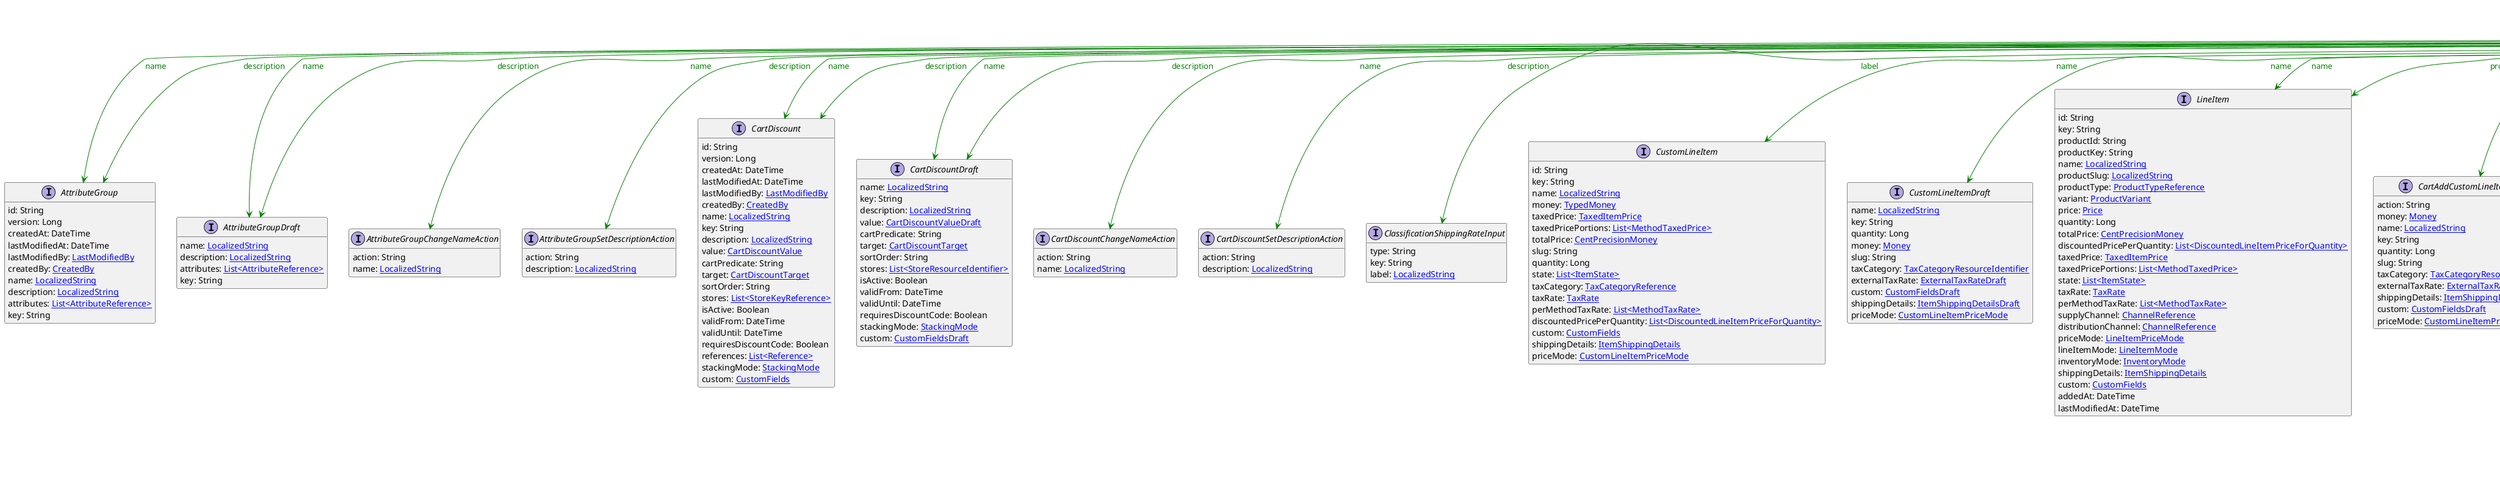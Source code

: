 @startuml

hide empty fields
hide empty methods
legend
|= |= line |
|<back:black>   </back>| inheritance |
|<back:green>   </back>| property reference |
|<back:blue>   </back>| discriminated class |
endlegend
interface LocalizedString [[LocalizedString.svg]]  {
}



interface AttributeGroup [[AttributeGroup.svg]]  {
    id: String
    version: Long
    createdAt: DateTime
    lastModifiedAt: DateTime
    lastModifiedBy: [[LastModifiedBy.svg LastModifiedBy]]
    createdBy: [[CreatedBy.svg CreatedBy]]
    name: [[LocalizedString.svg LocalizedString]]
    description: [[LocalizedString.svg LocalizedString]]
    attributes: [[AttributeReference.svg List<AttributeReference>]]
    key: String
}
interface AttributeGroupDraft [[AttributeGroupDraft.svg]]  {
    name: [[LocalizedString.svg LocalizedString]]
    description: [[LocalizedString.svg LocalizedString]]
    attributes: [[AttributeReference.svg List<AttributeReference>]]
    key: String
}
interface AttributeGroupChangeNameAction [[AttributeGroupChangeNameAction.svg]]  {
    action: String
    name: [[LocalizedString.svg LocalizedString]]
}
interface AttributeGroupSetDescriptionAction [[AttributeGroupSetDescriptionAction.svg]]  {
    action: String
    description: [[LocalizedString.svg LocalizedString]]
}
interface CartDiscount [[CartDiscount.svg]]  {
    id: String
    version: Long
    createdAt: DateTime
    lastModifiedAt: DateTime
    lastModifiedBy: [[LastModifiedBy.svg LastModifiedBy]]
    createdBy: [[CreatedBy.svg CreatedBy]]
    name: [[LocalizedString.svg LocalizedString]]
    key: String
    description: [[LocalizedString.svg LocalizedString]]
    value: [[CartDiscountValue.svg CartDiscountValue]]
    cartPredicate: String
    target: [[CartDiscountTarget.svg CartDiscountTarget]]
    sortOrder: String
    stores: [[StoreKeyReference.svg List<StoreKeyReference>]]
    isActive: Boolean
    validFrom: DateTime
    validUntil: DateTime
    requiresDiscountCode: Boolean
    references: [[Reference.svg List<Reference>]]
    stackingMode: [[StackingMode.svg StackingMode]]
    custom: [[CustomFields.svg CustomFields]]
}
interface CartDiscountDraft [[CartDiscountDraft.svg]]  {
    name: [[LocalizedString.svg LocalizedString]]
    key: String
    description: [[LocalizedString.svg LocalizedString]]
    value: [[CartDiscountValueDraft.svg CartDiscountValueDraft]]
    cartPredicate: String
    target: [[CartDiscountTarget.svg CartDiscountTarget]]
    sortOrder: String
    stores: [[StoreResourceIdentifier.svg List<StoreResourceIdentifier>]]
    isActive: Boolean
    validFrom: DateTime
    validUntil: DateTime
    requiresDiscountCode: Boolean
    stackingMode: [[StackingMode.svg StackingMode]]
    custom: [[CustomFieldsDraft.svg CustomFieldsDraft]]
}
interface CartDiscountChangeNameAction [[CartDiscountChangeNameAction.svg]]  {
    action: String
    name: [[LocalizedString.svg LocalizedString]]
}
interface CartDiscountSetDescriptionAction [[CartDiscountSetDescriptionAction.svg]]  {
    action: String
    description: [[LocalizedString.svg LocalizedString]]
}
interface ClassificationShippingRateInput [[ClassificationShippingRateInput.svg]]  {
    type: String
    key: String
    label: [[LocalizedString.svg LocalizedString]]
}
interface CustomLineItem [[CustomLineItem.svg]]  {
    id: String
    key: String
    name: [[LocalizedString.svg LocalizedString]]
    money: [[TypedMoney.svg TypedMoney]]
    taxedPrice: [[TaxedItemPrice.svg TaxedItemPrice]]
    taxedPricePortions: [[MethodTaxedPrice.svg List<MethodTaxedPrice>]]
    totalPrice: [[CentPrecisionMoney.svg CentPrecisionMoney]]
    slug: String
    quantity: Long
    state: [[ItemState.svg List<ItemState>]]
    taxCategory: [[TaxCategoryReference.svg TaxCategoryReference]]
    taxRate: [[TaxRate.svg TaxRate]]
    perMethodTaxRate: [[MethodTaxRate.svg List<MethodTaxRate>]]
    discountedPricePerQuantity: [[DiscountedLineItemPriceForQuantity.svg List<DiscountedLineItemPriceForQuantity>]]
    custom: [[CustomFields.svg CustomFields]]
    shippingDetails: [[ItemShippingDetails.svg ItemShippingDetails]]
    priceMode: [[CustomLineItemPriceMode.svg CustomLineItemPriceMode]]
}
interface CustomLineItemDraft [[CustomLineItemDraft.svg]]  {
    name: [[LocalizedString.svg LocalizedString]]
    key: String
    quantity: Long
    money: [[Money.svg Money]]
    slug: String
    taxCategory: [[TaxCategoryResourceIdentifier.svg TaxCategoryResourceIdentifier]]
    externalTaxRate: [[ExternalTaxRateDraft.svg ExternalTaxRateDraft]]
    custom: [[CustomFieldsDraft.svg CustomFieldsDraft]]
    shippingDetails: [[ItemShippingDetailsDraft.svg ItemShippingDetailsDraft]]
    priceMode: [[CustomLineItemPriceMode.svg CustomLineItemPriceMode]]
}
interface LineItem [[LineItem.svg]]  {
    id: String
    key: String
    productId: String
    productKey: String
    name: [[LocalizedString.svg LocalizedString]]
    productSlug: [[LocalizedString.svg LocalizedString]]
    productType: [[ProductTypeReference.svg ProductTypeReference]]
    variant: [[ProductVariant.svg ProductVariant]]
    price: [[Price.svg Price]]
    quantity: Long
    totalPrice: [[CentPrecisionMoney.svg CentPrecisionMoney]]
    discountedPricePerQuantity: [[DiscountedLineItemPriceForQuantity.svg List<DiscountedLineItemPriceForQuantity>]]
    taxedPrice: [[TaxedItemPrice.svg TaxedItemPrice]]
    taxedPricePortions: [[MethodTaxedPrice.svg List<MethodTaxedPrice>]]
    state: [[ItemState.svg List<ItemState>]]
    taxRate: [[TaxRate.svg TaxRate]]
    perMethodTaxRate: [[MethodTaxRate.svg List<MethodTaxRate>]]
    supplyChannel: [[ChannelReference.svg ChannelReference]]
    distributionChannel: [[ChannelReference.svg ChannelReference]]
    priceMode: [[LineItemPriceMode.svg LineItemPriceMode]]
    lineItemMode: [[LineItemMode.svg LineItemMode]]
    inventoryMode: [[InventoryMode.svg InventoryMode]]
    shippingDetails: [[ItemShippingDetails.svg ItemShippingDetails]]
    custom: [[CustomFields.svg CustomFields]]
    addedAt: DateTime
    lastModifiedAt: DateTime
}
interface CartAddCustomLineItemAction [[CartAddCustomLineItemAction.svg]]  {
    action: String
    money: [[Money.svg Money]]
    name: [[LocalizedString.svg LocalizedString]]
    key: String
    quantity: Long
    slug: String
    taxCategory: [[TaxCategoryResourceIdentifier.svg TaxCategoryResourceIdentifier]]
    externalTaxRate: [[ExternalTaxRateDraft.svg ExternalTaxRateDraft]]
    shippingDetails: [[ItemShippingDetailsDraft.svg ItemShippingDetailsDraft]]
    custom: [[CustomFieldsDraft.svg CustomFieldsDraft]]
    priceMode: [[CustomLineItemPriceMode.svg CustomLineItemPriceMode]]
}
interface Category [[Category.svg]]  {
    id: String
    version: Long
    createdAt: DateTime
    lastModifiedAt: DateTime
    lastModifiedBy: [[LastModifiedBy.svg LastModifiedBy]]
    createdBy: [[CreatedBy.svg CreatedBy]]
    name: [[LocalizedString.svg LocalizedString]]
    slug: [[LocalizedString.svg LocalizedString]]
    description: [[LocalizedString.svg LocalizedString]]
    ancestors: [[CategoryReference.svg List<CategoryReference>]]
    parent: [[CategoryReference.svg CategoryReference]]
    orderHint: String
    externalId: String
    metaTitle: [[LocalizedString.svg LocalizedString]]
    metaDescription: [[LocalizedString.svg LocalizedString]]
    metaKeywords: [[LocalizedString.svg LocalizedString]]
    custom: [[CustomFields.svg CustomFields]]
    assets: [[Asset.svg List<Asset>]]
    key: String
}
interface CategoryDraft [[CategoryDraft.svg]]  {
    name: [[LocalizedString.svg LocalizedString]]
    slug: [[LocalizedString.svg LocalizedString]]
    description: [[LocalizedString.svg LocalizedString]]
    parent: [[CategoryResourceIdentifier.svg CategoryResourceIdentifier]]
    orderHint: String
    externalId: String
    metaTitle: [[LocalizedString.svg LocalizedString]]
    metaDescription: [[LocalizedString.svg LocalizedString]]
    metaKeywords: [[LocalizedString.svg LocalizedString]]
    custom: [[CustomFieldsDraft.svg CustomFieldsDraft]]
    assets: [[AssetDraft.svg List<AssetDraft>]]
    key: String
}
interface CategoryChangeAssetNameAction [[CategoryChangeAssetNameAction.svg]]  {
    action: String
    assetId: String
    assetKey: String
    name: [[LocalizedString.svg LocalizedString]]
}
interface CategoryChangeNameAction [[CategoryChangeNameAction.svg]]  {
    action: String
    name: [[LocalizedString.svg LocalizedString]]
}
interface CategoryChangeSlugAction [[CategoryChangeSlugAction.svg]]  {
    action: String
    slug: [[LocalizedString.svg LocalizedString]]
}
interface CategorySetAssetDescriptionAction [[CategorySetAssetDescriptionAction.svg]]  {
    action: String
    assetId: String
    assetKey: String
    description: [[LocalizedString.svg LocalizedString]]
}
interface CategorySetDescriptionAction [[CategorySetDescriptionAction.svg]]  {
    action: String
    description: [[LocalizedString.svg LocalizedString]]
}
interface CategorySetMetaDescriptionAction [[CategorySetMetaDescriptionAction.svg]]  {
    action: String
    metaDescription: [[LocalizedString.svg LocalizedString]]
}
interface CategorySetMetaKeywordsAction [[CategorySetMetaKeywordsAction.svg]]  {
    action: String
    metaKeywords: [[LocalizedString.svg LocalizedString]]
}
interface CategorySetMetaTitleAction [[CategorySetMetaTitleAction.svg]]  {
    action: String
    metaTitle: [[LocalizedString.svg LocalizedString]]
}
interface Channel [[Channel.svg]]  {
    id: String
    version: Long
    createdAt: DateTime
    lastModifiedAt: DateTime
    lastModifiedBy: [[LastModifiedBy.svg LastModifiedBy]]
    createdBy: [[CreatedBy.svg CreatedBy]]
    key: String
    roles: [[ChannelRoleEnum.svg List<ChannelRoleEnum>]]
    name: [[LocalizedString.svg LocalizedString]]
    description: [[LocalizedString.svg LocalizedString]]
    address: [[Address.svg Address]]
    reviewRatingStatistics: [[ReviewRatingStatistics.svg ReviewRatingStatistics]]
    custom: [[CustomFields.svg CustomFields]]
    geoLocation: [[GeoJson.svg GeoJson]]
}
interface ChannelDraft [[ChannelDraft.svg]]  {
    key: String
    roles: [[ChannelRoleEnum.svg List<ChannelRoleEnum>]]
    name: [[LocalizedString.svg LocalizedString]]
    description: [[LocalizedString.svg LocalizedString]]
    address: [[BaseAddress.svg BaseAddress]]
    custom: [[CustomFieldsDraft.svg CustomFieldsDraft]]
    geoLocation: [[GeoJson.svg GeoJson]]
}
interface ChannelChangeDescriptionAction [[ChannelChangeDescriptionAction.svg]]  {
    action: String
    description: [[LocalizedString.svg LocalizedString]]
}
interface ChannelChangeNameAction [[ChannelChangeNameAction.svg]]  {
    action: String
    name: [[LocalizedString.svg LocalizedString]]
}
interface Asset [[Asset.svg]]  {
    id: String
    sources: [[AssetSource.svg List<AssetSource>]]
    name: [[LocalizedString.svg LocalizedString]]
    description: [[LocalizedString.svg LocalizedString]]
    tags: [[String.svg List<String>]]
    custom: [[CustomFields.svg CustomFields]]
    key: String
}
interface AssetDraft [[AssetDraft.svg]]  {
    sources: [[AssetSource.svg List<AssetSource>]]
    name: [[LocalizedString.svg LocalizedString]]
    description: [[LocalizedString.svg LocalizedString]]
    tags: [[String.svg List<String>]]
    custom: [[CustomFieldsDraft.svg CustomFieldsDraft]]
    key: String
}
interface DiscountCode [[DiscountCode.svg]]  {
    id: String
    version: Long
    createdAt: DateTime
    lastModifiedAt: DateTime
    key: String
    lastModifiedBy: [[LastModifiedBy.svg LastModifiedBy]]
    createdBy: [[CreatedBy.svg CreatedBy]]
    name: [[LocalizedString.svg LocalizedString]]
    description: [[LocalizedString.svg LocalizedString]]
    code: String
    cartDiscounts: [[CartDiscountReference.svg List<CartDiscountReference>]]
    cartPredicate: String
    isActive: Boolean
    references: [[Reference.svg List<Reference>]]
    maxApplications: Long
    maxApplicationsPerCustomer: Long
    custom: [[CustomFields.svg CustomFields]]
    groups: [[String.svg List<String>]]
    validFrom: DateTime
    validUntil: DateTime
    applicationVersion: Long
}
interface DiscountCodeDraft [[DiscountCodeDraft.svg]]  {
    key: String
    name: [[LocalizedString.svg LocalizedString]]
    description: [[LocalizedString.svg LocalizedString]]
    code: String
    cartDiscounts: [[CartDiscountResourceIdentifier.svg List<CartDiscountResourceIdentifier>]]
    cartPredicate: String
    isActive: Boolean
    maxApplications: Long
    maxApplicationsPerCustomer: Long
    custom: [[CustomFieldsDraft.svg CustomFieldsDraft]]
    groups: [[String.svg List<String>]]
    validFrom: DateTime
    validUntil: DateTime
}
interface DiscountCodeSetDescriptionAction [[DiscountCodeSetDescriptionAction.svg]]  {
    action: String
    description: [[LocalizedString.svg LocalizedString]]
}
interface DiscountCodeSetNameAction [[DiscountCodeSetNameAction.svg]]  {
    action: String
    name: [[LocalizedString.svg LocalizedString]]
}
interface ExtensionBadResponseError [[ExtensionBadResponseError.svg]]  {
    code: String
    message: String
    localizedMessage: [[LocalizedString.svg LocalizedString]]
    extensionExtraInfo: [[Object.svg Object]]
    extensionErrors: [[ExtensionError.svg List<ExtensionError>]]
    extensionBody: String
    extensionStatusCode: Integer
    extensionId: String
    extensionKey: String
}
interface ExtensionUpdateActionsFailedError [[ExtensionUpdateActionsFailedError.svg]]  {
    code: String
    message: String
    localizedMessage: [[LocalizedString.svg LocalizedString]]
    extensionExtraInfo: [[Object.svg Object]]
    extensionErrors: [[ExtensionError.svg List<ExtensionError>]]
}
interface GraphQLExtensionBadResponseError [[GraphQLExtensionBadResponseError.svg]]  {
    code: String
    localizedMessage: [[LocalizedString.svg LocalizedString]]
    extensionExtraInfo: [[Object.svg Object]]
    extensionErrors: [[ExtensionError.svg List<ExtensionError>]]
    extensionBody: String
    extensionStatusCode: Integer
    extensionId: String
    extensionKey: String
}
interface GraphQLExtensionUpdateActionsFailedError [[GraphQLExtensionUpdateActionsFailedError.svg]]  {
    code: String
    localizedMessage: [[LocalizedString.svg LocalizedString]]
    extensionExtraInfo: [[Object.svg Object]]
    extensionErrors: [[ExtensionError.svg List<ExtensionError>]]
}
interface MyShoppingListDraft [[MyShoppingListDraft.svg]]  {
    name: [[LocalizedString.svg LocalizedString]]
    description: [[LocalizedString.svg LocalizedString]]
    lineItems: [[ShoppingListLineItemDraft.svg List<ShoppingListLineItemDraft>]]
    textLineItems: [[TextLineItemDraft.svg List<TextLineItemDraft>]]
    custom: [[CustomFieldsDraft.svg CustomFieldsDraft]]
    deleteDaysAfterLastModification: Long
    store: [[StoreResourceIdentifier.svg StoreResourceIdentifier]]
}
interface MyPaymentSetMethodInfoNameAction [[MyPaymentSetMethodInfoNameAction.svg]]  {
    action: String
    name: [[LocalizedString.svg LocalizedString]]
}
interface MyShoppingListAddTextLineItemAction [[MyShoppingListAddTextLineItemAction.svg]]  {
    action: String
    name: [[LocalizedString.svg LocalizedString]]
    key: String
    description: [[LocalizedString.svg LocalizedString]]
    quantity: Long
    addedAt: DateTime
    custom: [[CustomFieldsDraft.svg CustomFieldsDraft]]
}
interface MyShoppingListChangeNameAction [[MyShoppingListChangeNameAction.svg]]  {
    action: String
    name: [[LocalizedString.svg LocalizedString]]
}
interface MyShoppingListChangeTextLineItemNameAction [[MyShoppingListChangeTextLineItemNameAction.svg]]  {
    action: String
    textLineItemId: String
    textLineItemKey: String
    name: [[LocalizedString.svg LocalizedString]]
}
interface MyShoppingListSetDescriptionAction [[MyShoppingListSetDescriptionAction.svg]]  {
    action: String
    description: [[LocalizedString.svg LocalizedString]]
}
interface MyShoppingListSetTextLineItemDescriptionAction [[MyShoppingListSetTextLineItemDescriptionAction.svg]]  {
    action: String
    textLineItemId: String
    textLineItemKey: String
    description: [[LocalizedString.svg LocalizedString]]
}
interface CategorySlugChangedMessage [[CategorySlugChangedMessage.svg]]  {
    id: String
    version: Long
    createdAt: DateTime
    lastModifiedAt: DateTime
    lastModifiedBy: [[LastModifiedBy.svg LastModifiedBy]]
    createdBy: [[CreatedBy.svg CreatedBy]]
    sequenceNumber: Long
    resource: [[Reference.svg Reference]]
    resourceVersion: Long
    type: String
    resourceUserProvidedIdentifiers: [[UserProvidedIdentifiers.svg UserProvidedIdentifiers]]
    slug: [[LocalizedString.svg LocalizedString]]
    oldSlug: [[LocalizedString.svg LocalizedString]]
}
interface ProductSlugChangedMessage [[ProductSlugChangedMessage.svg]]  {
    id: String
    version: Long
    createdAt: DateTime
    lastModifiedAt: DateTime
    lastModifiedBy: [[LastModifiedBy.svg LastModifiedBy]]
    createdBy: [[CreatedBy.svg CreatedBy]]
    sequenceNumber: Long
    resource: [[Reference.svg Reference]]
    resourceVersion: Long
    type: String
    resourceUserProvidedIdentifiers: [[UserProvidedIdentifiers.svg UserProvidedIdentifiers]]
    slug: [[LocalizedString.svg LocalizedString]]
    oldSlug: [[LocalizedString.svg LocalizedString]]
}
interface ProductTailoringCreatedMessage [[ProductTailoringCreatedMessage.svg]]  {
    id: String
    version: Long
    createdAt: DateTime
    lastModifiedAt: DateTime
    lastModifiedBy: [[LastModifiedBy.svg LastModifiedBy]]
    createdBy: [[CreatedBy.svg CreatedBy]]
    sequenceNumber: Long
    resource: [[Reference.svg Reference]]
    resourceVersion: Long
    type: String
    resourceUserProvidedIdentifiers: [[UserProvidedIdentifiers.svg UserProvidedIdentifiers]]
    key: String
    store: [[StoreKeyReference.svg StoreKeyReference]]
    productKey: String
    product: [[ProductReference.svg ProductReference]]
    description: [[LocalizedString.svg LocalizedString]]
    name: [[LocalizedString.svg LocalizedString]]
    slug: [[LocalizedString.svg LocalizedString]]
    metaTitle: [[LocalizedString.svg LocalizedString]]
    metaDescription: [[LocalizedString.svg LocalizedString]]
    metaKeywords: [[LocalizedString.svg LocalizedString]]
    variants: [[ProductVariantTailoring.svg List<ProductVariantTailoring>]]
    published: Boolean
}
interface ProductTailoringDescriptionSetMessage [[ProductTailoringDescriptionSetMessage.svg]]  {
    id: String
    version: Long
    createdAt: DateTime
    lastModifiedAt: DateTime
    lastModifiedBy: [[LastModifiedBy.svg LastModifiedBy]]
    createdBy: [[CreatedBy.svg CreatedBy]]
    sequenceNumber: Long
    resource: [[Reference.svg Reference]]
    resourceVersion: Long
    type: String
    resourceUserProvidedIdentifiers: [[UserProvidedIdentifiers.svg UserProvidedIdentifiers]]
    store: [[StoreKeyReference.svg StoreKeyReference]]
    productKey: String
    product: [[ProductReference.svg ProductReference]]
    description: [[LocalizedString.svg LocalizedString]]
    oldDescription: [[LocalizedString.svg LocalizedString]]
}
interface ProductTailoringNameSetMessage [[ProductTailoringNameSetMessage.svg]]  {
    id: String
    version: Long
    createdAt: DateTime
    lastModifiedAt: DateTime
    lastModifiedBy: [[LastModifiedBy.svg LastModifiedBy]]
    createdBy: [[CreatedBy.svg CreatedBy]]
    sequenceNumber: Long
    resource: [[Reference.svg Reference]]
    resourceVersion: Long
    type: String
    resourceUserProvidedIdentifiers: [[UserProvidedIdentifiers.svg UserProvidedIdentifiers]]
    store: [[StoreKeyReference.svg StoreKeyReference]]
    productKey: String
    product: [[ProductReference.svg ProductReference]]
    name: [[LocalizedString.svg LocalizedString]]
    oldName: [[LocalizedString.svg LocalizedString]]
}
interface ProductTailoringSlugSetMessage [[ProductTailoringSlugSetMessage.svg]]  {
    id: String
    version: Long
    createdAt: DateTime
    lastModifiedAt: DateTime
    lastModifiedBy: [[LastModifiedBy.svg LastModifiedBy]]
    createdBy: [[CreatedBy.svg CreatedBy]]
    sequenceNumber: Long
    resource: [[Reference.svg Reference]]
    resourceVersion: Long
    type: String
    resourceUserProvidedIdentifiers: [[UserProvidedIdentifiers.svg UserProvidedIdentifiers]]
    store: [[StoreKeyReference.svg StoreKeyReference]]
    productKey: String
    product: [[ProductReference.svg ProductReference]]
    slug: [[LocalizedString.svg LocalizedString]]
    oldSlug: [[LocalizedString.svg LocalizedString]]
}
interface StoreCreatedMessage [[StoreCreatedMessage.svg]]  {
    id: String
    version: Long
    createdAt: DateTime
    lastModifiedAt: DateTime
    lastModifiedBy: [[LastModifiedBy.svg LastModifiedBy]]
    createdBy: [[CreatedBy.svg CreatedBy]]
    sequenceNumber: Long
    resource: [[Reference.svg Reference]]
    resourceVersion: Long
    type: String
    resourceUserProvidedIdentifiers: [[UserProvidedIdentifiers.svg UserProvidedIdentifiers]]
    name: [[LocalizedString.svg LocalizedString]]
    languages: [[String.svg List<String>]]
    countries: [[StoreCountry.svg List<StoreCountry>]]
    distributionChannels: [[ChannelReference.svg List<ChannelReference>]]
    supplyChannels: [[ChannelReference.svg List<ChannelReference>]]
    productSelections: [[ProductSelectionSetting.svg List<ProductSelectionSetting>]]
    custom: [[CustomFields.svg CustomFields]]
}
interface StoreNameSetMessage [[StoreNameSetMessage.svg]]  {
    id: String
    version: Long
    createdAt: DateTime
    lastModifiedAt: DateTime
    lastModifiedBy: [[LastModifiedBy.svg LastModifiedBy]]
    createdBy: [[CreatedBy.svg CreatedBy]]
    sequenceNumber: Long
    resource: [[Reference.svg Reference]]
    resourceVersion: Long
    type: String
    resourceUserProvidedIdentifiers: [[UserProvidedIdentifiers.svg UserProvidedIdentifiers]]
    name: [[LocalizedString.svg LocalizedString]]
    nameAllLocales: [[LocalizedString.svg List<LocalizedString>]]
}
interface UserProvidedIdentifiers [[UserProvidedIdentifiers.svg]]  {
    key: String
    externalId: String
    orderNumber: String
    customerNumber: String
    sku: String
    slug: [[LocalizedString.svg LocalizedString]]
    containerAndKey: [[ContainerAndKey.svg ContainerAndKey]]
}
interface CategorySlugChangedMessagePayload [[CategorySlugChangedMessagePayload.svg]]  {
    type: String
    slug: [[LocalizedString.svg LocalizedString]]
    oldSlug: [[LocalizedString.svg LocalizedString]]
}
interface ProductSlugChangedMessagePayload [[ProductSlugChangedMessagePayload.svg]]  {
    type: String
    slug: [[LocalizedString.svg LocalizedString]]
    oldSlug: [[LocalizedString.svg LocalizedString]]
}
interface ProductTailoringCreatedMessagePayload [[ProductTailoringCreatedMessagePayload.svg]]  {
    type: String
    key: String
    store: [[StoreKeyReference.svg StoreKeyReference]]
    productKey: String
    product: [[ProductReference.svg ProductReference]]
    description: [[LocalizedString.svg LocalizedString]]
    name: [[LocalizedString.svg LocalizedString]]
    slug: [[LocalizedString.svg LocalizedString]]
    metaTitle: [[LocalizedString.svg LocalizedString]]
    metaDescription: [[LocalizedString.svg LocalizedString]]
    metaKeywords: [[LocalizedString.svg LocalizedString]]
    variants: [[ProductVariantTailoring.svg List<ProductVariantTailoring>]]
    published: Boolean
}
interface ProductTailoringDescriptionSetMessagePayload [[ProductTailoringDescriptionSetMessagePayload.svg]]  {
    type: String
    store: [[StoreKeyReference.svg StoreKeyReference]]
    productKey: String
    product: [[ProductReference.svg ProductReference]]
    description: [[LocalizedString.svg LocalizedString]]
    oldDescription: [[LocalizedString.svg LocalizedString]]
}
interface ProductTailoringNameSetMessagePayload [[ProductTailoringNameSetMessagePayload.svg]]  {
    type: String
    store: [[StoreKeyReference.svg StoreKeyReference]]
    productKey: String
    product: [[ProductReference.svg ProductReference]]
    name: [[LocalizedString.svg LocalizedString]]
    oldName: [[LocalizedString.svg LocalizedString]]
}
interface ProductTailoringSlugSetMessagePayload [[ProductTailoringSlugSetMessagePayload.svg]]  {
    type: String
    store: [[StoreKeyReference.svg StoreKeyReference]]
    productKey: String
    product: [[ProductReference.svg ProductReference]]
    slug: [[LocalizedString.svg LocalizedString]]
    oldSlug: [[LocalizedString.svg LocalizedString]]
}
interface StoreCreatedMessagePayload [[StoreCreatedMessagePayload.svg]]  {
    type: String
    name: [[LocalizedString.svg LocalizedString]]
    languages: [[String.svg List<String>]]
    countries: [[StoreCountry.svg List<StoreCountry>]]
    distributionChannels: [[ChannelReference.svg List<ChannelReference>]]
    supplyChannels: [[ChannelReference.svg List<ChannelReference>]]
    productSelections: [[ProductSelectionSetting.svg List<ProductSelectionSetting>]]
    custom: [[CustomFields.svg CustomFields]]
}
interface StoreNameSetMessagePayload [[StoreNameSetMessagePayload.svg]]  {
    type: String
    name: [[LocalizedString.svg LocalizedString]]
    nameAllLocales: [[LocalizedString.svg List<LocalizedString>]]
}
interface StagedOrderAddCustomLineItemAction [[StagedOrderAddCustomLineItemAction.svg]]  {
    action: String
    money: [[Money.svg Money]]
    name: [[LocalizedString.svg LocalizedString]]
    key: String
    quantity: Long
    slug: String
    taxCategory: [[TaxCategoryResourceIdentifier.svg TaxCategoryResourceIdentifier]]
    externalTaxRate: [[ExternalTaxRateDraft.svg ExternalTaxRateDraft]]
    shippingDetails: [[ItemShippingDetailsDraft.svg ItemShippingDetailsDraft]]
    priceMode: [[CustomLineItemPriceMode.svg CustomLineItemPriceMode]]
    custom: [[CustomFieldsDraft.svg CustomFieldsDraft]]
}
interface CustomLineItemImportDraft [[CustomLineItemImportDraft.svg]]  {
    name: [[LocalizedString.svg LocalizedString]]
    key: String
    slug: String
    quantity: Long
    money: [[Money.svg Money]]
    taxRate: [[TaxRate.svg TaxRate]]
    taxCategory: [[TaxCategoryResourceIdentifier.svg TaxCategoryResourceIdentifier]]
    priceMode: [[CustomLineItemPriceMode.svg CustomLineItemPriceMode]]
    shippingDetails: [[ItemShippingDetailsDraft.svg ItemShippingDetailsDraft]]
    state: [[ItemState.svg List<ItemState>]]
    custom: [[CustomFieldsDraft.svg CustomFieldsDraft]]
}
interface LineItemImportDraft [[LineItemImportDraft.svg]]  {
    name: [[LocalizedString.svg LocalizedString]]
    key: String
    variant: [[ProductVariantImportDraft.svg ProductVariantImportDraft]]
    productId: String
    quantity: Long
    price: [[PriceDraft.svg PriceDraft]]
    taxRate: [[TaxRate.svg TaxRate]]
    distributionChannel: [[ChannelResourceIdentifier.svg ChannelResourceIdentifier]]
    supplyChannel: [[ChannelResourceIdentifier.svg ChannelResourceIdentifier]]
    inventoryMode: [[InventoryMode.svg InventoryMode]]
    shippingDetails: [[ItemShippingDetailsDraft.svg ItemShippingDetailsDraft]]
    state: [[ItemState.svg List<ItemState>]]
    custom: [[CustomFieldsDraft.svg CustomFieldsDraft]]
}
interface PaymentMethodInfo [[PaymentMethodInfo.svg]]  {
    paymentInterface: String
    method: String
    name: [[LocalizedString.svg LocalizedString]]
}
interface PaymentSetMethodInfoNameAction [[PaymentSetMethodInfoNameAction.svg]]  {
    action: String
    name: [[LocalizedString.svg LocalizedString]]
}
interface ProductDiscount [[ProductDiscount.svg]]  {
    id: String
    version: Long
    createdAt: DateTime
    lastModifiedAt: DateTime
    lastModifiedBy: [[LastModifiedBy.svg LastModifiedBy]]
    createdBy: [[CreatedBy.svg CreatedBy]]
    name: [[LocalizedString.svg LocalizedString]]
    key: String
    description: [[LocalizedString.svg LocalizedString]]
    value: [[ProductDiscountValue.svg ProductDiscountValue]]
    predicate: String
    sortOrder: String
    isActive: Boolean
    references: [[Reference.svg List<Reference>]]
    validFrom: DateTime
    validUntil: DateTime
}
interface ProductDiscountDraft [[ProductDiscountDraft.svg]]  {
    name: [[LocalizedString.svg LocalizedString]]
    key: String
    description: [[LocalizedString.svg LocalizedString]]
    value: [[ProductDiscountValueDraft.svg ProductDiscountValueDraft]]
    predicate: String
    sortOrder: String
    isActive: Boolean
    validFrom: DateTime
    validUntil: DateTime
}
interface ProductDiscountChangeNameAction [[ProductDiscountChangeNameAction.svg]]  {
    action: String
    name: [[LocalizedString.svg LocalizedString]]
}
interface ProductDiscountSetDescriptionAction [[ProductDiscountSetDescriptionAction.svg]]  {
    action: String
    description: [[LocalizedString.svg LocalizedString]]
}
interface IndividualExclusionProductSelectionType [[IndividualExclusionProductSelectionType.svg]]  {
    type: [[ProductSelectionTypeEnum.svg ProductSelectionTypeEnum]]
    name: [[LocalizedString.svg LocalizedString]]
}
interface IndividualProductSelectionType [[IndividualProductSelectionType.svg]]  {
    type: [[ProductSelectionTypeEnum.svg ProductSelectionTypeEnum]]
    name: [[LocalizedString.svg LocalizedString]]
}
interface ProductSelection [[ProductSelection.svg]]  {
    id: String
    version: Long
    createdAt: DateTime
    lastModifiedAt: DateTime
    lastModifiedBy: [[LastModifiedBy.svg LastModifiedBy]]
    createdBy: [[CreatedBy.svg CreatedBy]]
    key: String
    name: [[LocalizedString.svg LocalizedString]]
    productCount: Integer
    type: [[ProductSelectionTypeEnum.svg ProductSelectionTypeEnum]]
    mode: [[ProductSelectionMode.svg ProductSelectionMode]]
    custom: [[CustomFields.svg CustomFields]]
}
interface ProductSelectionDraft [[ProductSelectionDraft.svg]]  {
    key: String
    name: [[LocalizedString.svg LocalizedString]]
    custom: [[CustomFieldsDraft.svg CustomFieldsDraft]]
    type: [[ProductSelectionTypeEnum.svg ProductSelectionTypeEnum]]
    mode: [[ProductSelectionMode.svg ProductSelectionMode]]
}
interface ProductSelectionChangeNameAction [[ProductSelectionChangeNameAction.svg]]  {
    action: String
    name: [[LocalizedString.svg LocalizedString]]
}
interface ProductTailoringData [[ProductTailoringData.svg]]  {
    name: [[LocalizedString.svg LocalizedString]]
    description: [[LocalizedString.svg LocalizedString]]
    metaTitle: [[LocalizedString.svg LocalizedString]]
    metaDescription: [[LocalizedString.svg LocalizedString]]
    metaKeywords: [[LocalizedString.svg LocalizedString]]
    slug: [[LocalizedString.svg LocalizedString]]
    variants: [[ProductVariantTailoring.svg List<ProductVariantTailoring>]]
}
interface ProductTailoringDraft [[ProductTailoringDraft.svg]]  {
    key: String
    store: [[StoreResourceIdentifier.svg StoreResourceIdentifier]]
    product: [[ProductResourceIdentifier.svg ProductResourceIdentifier]]
    name: [[LocalizedString.svg LocalizedString]]
    description: [[LocalizedString.svg LocalizedString]]
    metaTitle: [[LocalizedString.svg LocalizedString]]
    metaDescription: [[LocalizedString.svg LocalizedString]]
    metaKeywords: [[LocalizedString.svg LocalizedString]]
    slug: [[LocalizedString.svg LocalizedString]]
    publish: Boolean
    variants: [[ProductVariantTailoringDraft.svg List<ProductVariantTailoringDraft>]]
}
interface ProductTailoringInStoreDraft [[ProductTailoringInStoreDraft.svg]]  {
    key: String
    product: [[ProductResourceIdentifier.svg ProductResourceIdentifier]]
    name: [[LocalizedString.svg LocalizedString]]
    description: [[LocalizedString.svg LocalizedString]]
    metaTitle: [[LocalizedString.svg LocalizedString]]
    metaDescription: [[LocalizedString.svg LocalizedString]]
    metaKeywords: [[LocalizedString.svg LocalizedString]]
    slug: [[LocalizedString.svg LocalizedString]]
    publish: Boolean
    variants: [[ProductVariantTailoringDraft.svg List<ProductVariantTailoringDraft>]]
}
interface ProductTailoringChangeAssetNameAction [[ProductTailoringChangeAssetNameAction.svg]]  {
    action: String
    variantId: Long
    sku: String
    staged: Boolean
    assetId: String
    assetKey: String
    name: [[LocalizedString.svg LocalizedString]]
}
interface ProductTailoringSetAssetDescriptionAction [[ProductTailoringSetAssetDescriptionAction.svg]]  {
    action: String
    variantId: Long
    sku: String
    staged: Boolean
    assetId: String
    assetKey: String
    description: [[LocalizedString.svg LocalizedString]]
}
interface ProductTailoringSetDescriptionAction [[ProductTailoringSetDescriptionAction.svg]]  {
    action: String
    description: [[LocalizedString.svg LocalizedString]]
    staged: Boolean
}
interface ProductTailoringSetMetaAttributesAction [[ProductTailoringSetMetaAttributesAction.svg]]  {
    action: String
    metaTitle: [[LocalizedString.svg LocalizedString]]
    metaDescription: [[LocalizedString.svg LocalizedString]]
    metaKeywords: [[LocalizedString.svg LocalizedString]]
    staged: Boolean
}
interface ProductTailoringSetMetaDescriptionAction [[ProductTailoringSetMetaDescriptionAction.svg]]  {
    action: String
    metaDescription: [[LocalizedString.svg LocalizedString]]
    staged: Boolean
}
interface ProductTailoringSetMetaKeywordsAction [[ProductTailoringSetMetaKeywordsAction.svg]]  {
    action: String
    metaKeywords: [[LocalizedString.svg LocalizedString]]
    staged: Boolean
}
interface ProductTailoringSetMetaTitleAction [[ProductTailoringSetMetaTitleAction.svg]]  {
    action: String
    metaTitle: [[LocalizedString.svg LocalizedString]]
    staged: Boolean
}
interface ProductTailoringSetNameAction [[ProductTailoringSetNameAction.svg]]  {
    action: String
    name: [[LocalizedString.svg LocalizedString]]
    staged: Boolean
}
interface ProductTailoringSetSlugAction [[ProductTailoringSetSlugAction.svg]]  {
    action: String
    slug: [[LocalizedString.svg LocalizedString]]
    staged: Boolean
}
interface AttributeDefinition [[AttributeDefinition.svg]]  {
    type: [[AttributeType.svg AttributeType]]
    name: String
    label: [[LocalizedString.svg LocalizedString]]
    isRequired: Boolean
    attributeConstraint: [[AttributeConstraintEnum.svg AttributeConstraintEnum]]
    inputTip: [[LocalizedString.svg LocalizedString]]
    inputHint: [[TextInputHint.svg TextInputHint]]
    isSearchable: Boolean
}
interface AttributeDefinitionDraft [[AttributeDefinitionDraft.svg]]  {
    type: [[AttributeType.svg AttributeType]]
    name: String
    label: [[LocalizedString.svg LocalizedString]]
    isRequired: Boolean
    attributeConstraint: [[AttributeConstraintEnum.svg AttributeConstraintEnum]]
    inputTip: [[LocalizedString.svg LocalizedString]]
    inputHint: [[TextInputHint.svg TextInputHint]]
    isSearchable: Boolean
}
interface AttributeLocalizedEnumValue [[AttributeLocalizedEnumValue.svg]]  {
    key: String
    label: [[LocalizedString.svg LocalizedString]]
}
interface ProductTypeChangeLabelAction [[ProductTypeChangeLabelAction.svg]]  {
    action: String
    attributeName: String
    label: [[LocalizedString.svg LocalizedString]]
}
interface ProductTypeSetInputTipAction [[ProductTypeSetInputTipAction.svg]]  {
    action: String
    attributeName: String
    inputTip: [[LocalizedString.svg LocalizedString]]
}
interface ProductData [[ProductData.svg]]  {
    name: [[LocalizedString.svg LocalizedString]]
    categories: [[CategoryReference.svg List<CategoryReference>]]
    categoryOrderHints: [[CategoryOrderHints.svg CategoryOrderHints]]
    description: [[LocalizedString.svg LocalizedString]]
    slug: [[LocalizedString.svg LocalizedString]]
    metaTitle: [[LocalizedString.svg LocalizedString]]
    metaDescription: [[LocalizedString.svg LocalizedString]]
    metaKeywords: [[LocalizedString.svg LocalizedString]]
    masterVariant: [[ProductVariant.svg ProductVariant]]
    variants: [[ProductVariant.svg List<ProductVariant>]]
    searchKeywords: [[SearchKeywords.svg SearchKeywords]]
}
interface ProductDraft [[ProductDraft.svg]]  {
    productType: [[ProductTypeResourceIdentifier.svg ProductTypeResourceIdentifier]]
    name: [[LocalizedString.svg LocalizedString]]
    slug: [[LocalizedString.svg LocalizedString]]
    key: String
    description: [[LocalizedString.svg LocalizedString]]
    categories: [[CategoryResourceIdentifier.svg List<CategoryResourceIdentifier>]]
    categoryOrderHints: [[CategoryOrderHints.svg CategoryOrderHints]]
    metaTitle: [[LocalizedString.svg LocalizedString]]
    metaDescription: [[LocalizedString.svg LocalizedString]]
    metaKeywords: [[LocalizedString.svg LocalizedString]]
    masterVariant: [[ProductVariantDraft.svg ProductVariantDraft]]
    variants: [[ProductVariantDraft.svg List<ProductVariantDraft>]]
    taxCategory: [[TaxCategoryResourceIdentifier.svg TaxCategoryResourceIdentifier]]
    searchKeywords: [[SearchKeywords.svg SearchKeywords]]
    state: [[StateResourceIdentifier.svg StateResourceIdentifier]]
    publish: Boolean
    priceMode: [[ProductPriceModeEnum.svg ProductPriceModeEnum]]
}
interface ProductProjection [[ProductProjection.svg]]  {
    id: String
    version: Long
    createdAt: DateTime
    lastModifiedAt: DateTime
    key: String
    productType: [[ProductTypeReference.svg ProductTypeReference]]
    name: [[LocalizedString.svg LocalizedString]]
    description: [[LocalizedString.svg LocalizedString]]
    slug: [[LocalizedString.svg LocalizedString]]
    categories: [[CategoryReference.svg List<CategoryReference>]]
    categoryOrderHints: [[CategoryOrderHints.svg CategoryOrderHints]]
    metaTitle: [[LocalizedString.svg LocalizedString]]
    metaDescription: [[LocalizedString.svg LocalizedString]]
    metaKeywords: [[LocalizedString.svg LocalizedString]]
    searchKeywords: [[SearchKeywords.svg SearchKeywords]]
    hasStagedChanges: Boolean
    published: Boolean
    masterVariant: [[ProductVariant.svg ProductVariant]]
    variants: [[ProductVariant.svg List<ProductVariant>]]
    taxCategory: [[TaxCategoryReference.svg TaxCategoryReference]]
    state: [[StateReference.svg StateReference]]
    reviewRatingStatistics: [[ReviewRatingStatistics.svg ReviewRatingStatistics]]
    priceMode: [[ProductPriceModeEnum.svg ProductPriceModeEnum]]
}
interface ProductChangeAssetNameAction [[ProductChangeAssetNameAction.svg]]  {
    action: String
    variantId: Long
    sku: String
    staged: Boolean
    assetId: String
    assetKey: String
    name: [[LocalizedString.svg LocalizedString]]
}
interface ProductChangeNameAction [[ProductChangeNameAction.svg]]  {
    action: String
    name: [[LocalizedString.svg LocalizedString]]
    staged: Boolean
}
interface ProductChangeSlugAction [[ProductChangeSlugAction.svg]]  {
    action: String
    slug: [[LocalizedString.svg LocalizedString]]
    staged: Boolean
}
interface ProductSetAssetDescriptionAction [[ProductSetAssetDescriptionAction.svg]]  {
    action: String
    variantId: Long
    sku: String
    staged: Boolean
    assetId: String
    assetKey: String
    description: [[LocalizedString.svg LocalizedString]]
}
interface ProductSetDescriptionAction [[ProductSetDescriptionAction.svg]]  {
    action: String
    description: [[LocalizedString.svg LocalizedString]]
    staged: Boolean
}
interface ProductSetMetaDescriptionAction [[ProductSetMetaDescriptionAction.svg]]  {
    action: String
    metaDescription: [[LocalizedString.svg LocalizedString]]
    staged: Boolean
}
interface ProductSetMetaKeywordsAction [[ProductSetMetaKeywordsAction.svg]]  {
    action: String
    metaKeywords: [[LocalizedString.svg LocalizedString]]
    staged: Boolean
}
interface ProductSetMetaTitleAction [[ProductSetMetaTitleAction.svg]]  {
    action: String
    metaTitle: [[LocalizedString.svg LocalizedString]]
    staged: Boolean
}
interface ShippingMethod [[ShippingMethod.svg]]  {
    id: String
    version: Long
    createdAt: DateTime
    lastModifiedAt: DateTime
    lastModifiedBy: [[LastModifiedBy.svg LastModifiedBy]]
    createdBy: [[CreatedBy.svg CreatedBy]]
    key: String
    name: String
    localizedName: [[LocalizedString.svg LocalizedString]]
    description: String
    localizedDescription: [[LocalizedString.svg LocalizedString]]
    taxCategory: [[TaxCategoryReference.svg TaxCategoryReference]]
    zoneRates: [[ZoneRate.svg List<ZoneRate>]]
    active: Boolean
    isDefault: Boolean
    predicate: String
    custom: [[CustomFields.svg CustomFields]]
}
interface ShippingMethodDraft [[ShippingMethodDraft.svg]]  {
    key: String
    name: String
    localizedName: [[LocalizedString.svg LocalizedString]]
    description: String
    localizedDescription: [[LocalizedString.svg LocalizedString]]
    taxCategory: [[TaxCategoryResourceIdentifier.svg TaxCategoryResourceIdentifier]]
    zoneRates: [[ZoneRateDraft.svg List<ZoneRateDraft>]]
    active: Boolean
    isDefault: Boolean
    predicate: String
    custom: [[CustomFieldsDraft.svg CustomFieldsDraft]]
}
interface ShippingMethodSetLocalizedDescriptionAction [[ShippingMethodSetLocalizedDescriptionAction.svg]]  {
    action: String
    localizedDescription: [[LocalizedString.svg LocalizedString]]
}
interface ShippingMethodSetLocalizedNameAction [[ShippingMethodSetLocalizedNameAction.svg]]  {
    action: String
    localizedName: [[LocalizedString.svg LocalizedString]]
}
interface ShoppingList [[ShoppingList.svg]]  {
    id: String
    version: Long
    createdAt: DateTime
    lastModifiedAt: DateTime
    name: [[LocalizedString.svg LocalizedString]]
    key: String
    customer: [[CustomerReference.svg CustomerReference]]
    slug: [[LocalizedString.svg LocalizedString]]
    description: [[LocalizedString.svg LocalizedString]]
    lineItems: [[ShoppingListLineItem.svg List<ShoppingListLineItem>]]
    textLineItems: [[TextLineItem.svg List<TextLineItem>]]
    deleteDaysAfterLastModification: Long
    anonymousId: String
    store: [[StoreKeyReference.svg StoreKeyReference]]
    custom: [[CustomFields.svg CustomFields]]
    lastModifiedBy: [[LastModifiedBy.svg LastModifiedBy]]
    createdBy: [[CreatedBy.svg CreatedBy]]
}
interface ShoppingListDraft [[ShoppingListDraft.svg]]  {
    name: [[LocalizedString.svg LocalizedString]]
    slug: [[LocalizedString.svg LocalizedString]]
    customer: [[CustomerResourceIdentifier.svg CustomerResourceIdentifier]]
    key: String
    description: [[LocalizedString.svg LocalizedString]]
    anonymousId: String
    deleteDaysAfterLastModification: Long
    lineItems: [[ShoppingListLineItemDraft.svg List<ShoppingListLineItemDraft>]]
    textLineItems: [[TextLineItemDraft.svg List<TextLineItemDraft>]]
    store: [[StoreResourceIdentifier.svg StoreResourceIdentifier]]
    custom: [[CustomFieldsDraft.svg CustomFieldsDraft]]
}
interface ShoppingListLineItem [[ShoppingListLineItem.svg]]  {
    addedAt: DateTime
    custom: [[CustomFields.svg CustomFields]]
    deactivatedAt: DateTime
    id: String
    key: String
    name: [[LocalizedString.svg LocalizedString]]
    productId: String
    productType: [[ProductTypeReference.svg ProductTypeReference]]
    quantity: Long
    variantId: Long
    variant: [[ProductVariant.svg ProductVariant]]
    productSlug: [[LocalizedString.svg LocalizedString]]
}
interface TextLineItem [[TextLineItem.svg]]  {
    addedAt: DateTime
    custom: [[CustomFields.svg CustomFields]]
    description: [[LocalizedString.svg LocalizedString]]
    id: String
    key: String
    name: [[LocalizedString.svg LocalizedString]]
    quantity: Long
}
interface TextLineItemDraft [[TextLineItemDraft.svg]]  {
    key: String
    addedAt: DateTime
    custom: [[CustomFieldsDraft.svg CustomFieldsDraft]]
    description: [[LocalizedString.svg LocalizedString]]
    name: [[LocalizedString.svg LocalizedString]]
    quantity: Long
}
interface ShoppingListAddTextLineItemAction [[ShoppingListAddTextLineItemAction.svg]]  {
    action: String
    name: [[LocalizedString.svg LocalizedString]]
    key: String
    description: [[LocalizedString.svg LocalizedString]]
    quantity: Long
    addedAt: DateTime
    custom: [[CustomFieldsDraft.svg CustomFieldsDraft]]
}
interface ShoppingListChangeNameAction [[ShoppingListChangeNameAction.svg]]  {
    action: String
    name: [[LocalizedString.svg LocalizedString]]
}
interface ShoppingListChangeTextLineItemNameAction [[ShoppingListChangeTextLineItemNameAction.svg]]  {
    action: String
    textLineItemId: String
    textLineItemKey: String
    name: [[LocalizedString.svg LocalizedString]]
}
interface ShoppingListSetDescriptionAction [[ShoppingListSetDescriptionAction.svg]]  {
    action: String
    description: [[LocalizedString.svg LocalizedString]]
}
interface ShoppingListSetSlugAction [[ShoppingListSetSlugAction.svg]]  {
    action: String
    slug: [[LocalizedString.svg LocalizedString]]
}
interface ShoppingListSetTextLineItemDescriptionAction [[ShoppingListSetTextLineItemDescriptionAction.svg]]  {
    action: String
    textLineItemId: String
    textLineItemKey: String
    description: [[LocalizedString.svg LocalizedString]]
}
interface State [[State.svg]]  {
    id: String
    version: Long
    createdAt: DateTime
    lastModifiedAt: DateTime
    lastModifiedBy: [[LastModifiedBy.svg LastModifiedBy]]
    createdBy: [[CreatedBy.svg CreatedBy]]
    key: String
    type: [[StateTypeEnum.svg StateTypeEnum]]
    name: [[LocalizedString.svg LocalizedString]]
    description: [[LocalizedString.svg LocalizedString]]
    initial: Boolean
    builtIn: Boolean
    roles: [[StateRoleEnum.svg List<StateRoleEnum>]]
    transitions: [[StateReference.svg List<StateReference>]]
}
interface StateDraft [[StateDraft.svg]]  {
    key: String
    type: [[StateTypeEnum.svg StateTypeEnum]]
    name: [[LocalizedString.svg LocalizedString]]
    description: [[LocalizedString.svg LocalizedString]]
    initial: Boolean
    roles: [[StateRoleEnum.svg List<StateRoleEnum>]]
    transitions: [[StateResourceIdentifier.svg List<StateResourceIdentifier>]]
}
interface StateSetDescriptionAction [[StateSetDescriptionAction.svg]]  {
    action: String
    description: [[LocalizedString.svg LocalizedString]]
}
interface StateSetNameAction [[StateSetNameAction.svg]]  {
    action: String
    name: [[LocalizedString.svg LocalizedString]]
}
interface Store [[Store.svg]]  {
    id: String
    version: Long
    createdAt: DateTime
    lastModifiedAt: DateTime
    lastModifiedBy: [[LastModifiedBy.svg LastModifiedBy]]
    createdBy: [[CreatedBy.svg CreatedBy]]
    key: String
    name: [[LocalizedString.svg LocalizedString]]
    languages: [[String.svg List<String>]]
    countries: [[StoreCountry.svg List<StoreCountry>]]
    distributionChannels: [[ChannelReference.svg List<ChannelReference>]]
    supplyChannels: [[ChannelReference.svg List<ChannelReference>]]
    productSelections: [[ProductSelectionSetting.svg List<ProductSelectionSetting>]]
    custom: [[CustomFields.svg CustomFields]]
}
interface StoreDraft [[StoreDraft.svg]]  {
    key: String
    name: [[LocalizedString.svg LocalizedString]]
    languages: [[String.svg List<String>]]
    countries: [[StoreCountry.svg List<StoreCountry>]]
    distributionChannels: [[ChannelResourceIdentifier.svg List<ChannelResourceIdentifier>]]
    supplyChannels: [[ChannelResourceIdentifier.svg List<ChannelResourceIdentifier>]]
    productSelections: [[ProductSelectionSettingDraft.svg List<ProductSelectionSettingDraft>]]
    custom: [[CustomFieldsDraft.svg CustomFieldsDraft]]
}
interface StoreSetNameAction [[StoreSetNameAction.svg]]  {
    action: String
    name: [[LocalizedString.svg LocalizedString]]
}
interface CustomFieldLocalizedEnumValue [[CustomFieldLocalizedEnumValue.svg]]  {
    key: String
    label: [[LocalizedString.svg LocalizedString]]
}
interface FieldDefinition [[FieldDefinition.svg]]  {
    type: [[FieldType.svg FieldType]]
    name: String
    label: [[LocalizedString.svg LocalizedString]]
    required: Boolean
    inputHint: [[TypeTextInputHint.svg TypeTextInputHint]]
}
interface Type [[Type.svg]]  {
    id: String
    version: Long
    createdAt: DateTime
    lastModifiedAt: DateTime
    lastModifiedBy: [[LastModifiedBy.svg LastModifiedBy]]
    createdBy: [[CreatedBy.svg CreatedBy]]
    key: String
    name: [[LocalizedString.svg LocalizedString]]
    description: [[LocalizedString.svg LocalizedString]]
    resourceTypeIds: [[ResourceTypeId.svg List<ResourceTypeId>]]
    fieldDefinitions: [[FieldDefinition.svg List<FieldDefinition>]]
}
interface TypeDraft [[TypeDraft.svg]]  {
    key: String
    name: [[LocalizedString.svg LocalizedString]]
    description: [[LocalizedString.svg LocalizedString]]
    resourceTypeIds: [[ResourceTypeId.svg List<ResourceTypeId>]]
    fieldDefinitions: [[FieldDefinition.svg List<FieldDefinition>]]
}
interface TypeChangeFieldDefinitionLabelAction [[TypeChangeFieldDefinitionLabelAction.svg]]  {
    action: String
    fieldName: String
    label: [[LocalizedString.svg LocalizedString]]
}
interface TypeChangeLabelAction [[TypeChangeLabelAction.svg]]  {
    action: String
    fieldName: String
    label: [[LocalizedString.svg LocalizedString]]
}
interface TypeChangeNameAction [[TypeChangeNameAction.svg]]  {
    action: String
    name: [[LocalizedString.svg LocalizedString]]
}
interface TypeSetDescriptionAction [[TypeSetDescriptionAction.svg]]  {
    action: String
    description: [[LocalizedString.svg LocalizedString]]
}

LocalizedString --> AttributeGroup #green;text:green : "name"
LocalizedString --> AttributeGroup #green;text:green : "description"
LocalizedString --> AttributeGroupDraft #green;text:green : "name"
LocalizedString --> AttributeGroupDraft #green;text:green : "description"
LocalizedString --> AttributeGroupChangeNameAction #green;text:green : "name"
LocalizedString --> AttributeGroupSetDescriptionAction #green;text:green : "description"
LocalizedString --> CartDiscount #green;text:green : "name"
LocalizedString --> CartDiscount #green;text:green : "description"
LocalizedString --> CartDiscountDraft #green;text:green : "name"
LocalizedString --> CartDiscountDraft #green;text:green : "description"
LocalizedString --> CartDiscountChangeNameAction #green;text:green : "name"
LocalizedString --> CartDiscountSetDescriptionAction #green;text:green : "description"
LocalizedString --> ClassificationShippingRateInput #green;text:green : "label"
LocalizedString --> CustomLineItem #green;text:green : "name"
LocalizedString --> CustomLineItemDraft #green;text:green : "name"
LocalizedString --> LineItem #green;text:green : "name"
LocalizedString --> LineItem #green;text:green : "productSlug"
LocalizedString --> CartAddCustomLineItemAction #green;text:green : "name"
LocalizedString --> Category #green;text:green : "name"
LocalizedString --> Category #green;text:green : "slug"
LocalizedString --> Category #green;text:green : "description"
LocalizedString --> Category #green;text:green : "metaTitle"
LocalizedString --> Category #green;text:green : "metaDescription"
LocalizedString --> Category #green;text:green : "metaKeywords"
LocalizedString --> CategoryDraft #green;text:green : "name"
LocalizedString --> CategoryDraft #green;text:green : "slug"
LocalizedString --> CategoryDraft #green;text:green : "description"
LocalizedString --> CategoryDraft #green;text:green : "metaTitle"
LocalizedString --> CategoryDraft #green;text:green : "metaDescription"
LocalizedString --> CategoryDraft #green;text:green : "metaKeywords"
LocalizedString --> CategoryChangeAssetNameAction #green;text:green : "name"
LocalizedString --> CategoryChangeNameAction #green;text:green : "name"
LocalizedString --> CategoryChangeSlugAction #green;text:green : "slug"
LocalizedString --> CategorySetAssetDescriptionAction #green;text:green : "description"
LocalizedString --> CategorySetDescriptionAction #green;text:green : "description"
LocalizedString --> CategorySetMetaDescriptionAction #green;text:green : "metaDescription"
LocalizedString --> CategorySetMetaKeywordsAction #green;text:green : "metaKeywords"
LocalizedString --> CategorySetMetaTitleAction #green;text:green : "metaTitle"
LocalizedString --> Channel #green;text:green : "name"
LocalizedString --> Channel #green;text:green : "description"
LocalizedString --> ChannelDraft #green;text:green : "name"
LocalizedString --> ChannelDraft #green;text:green : "description"
LocalizedString --> ChannelChangeDescriptionAction #green;text:green : "description"
LocalizedString --> ChannelChangeNameAction #green;text:green : "name"
LocalizedString --> Asset #green;text:green : "name"
LocalizedString --> Asset #green;text:green : "description"
LocalizedString --> AssetDraft #green;text:green : "name"
LocalizedString --> AssetDraft #green;text:green : "description"
LocalizedString --> DiscountCode #green;text:green : "name"
LocalizedString --> DiscountCode #green;text:green : "description"
LocalizedString --> DiscountCodeDraft #green;text:green : "name"
LocalizedString --> DiscountCodeDraft #green;text:green : "description"
LocalizedString --> DiscountCodeSetDescriptionAction #green;text:green : "description"
LocalizedString --> DiscountCodeSetNameAction #green;text:green : "name"
LocalizedString --> ExtensionBadResponseError #green;text:green : "localizedMessage"
LocalizedString --> ExtensionUpdateActionsFailedError #green;text:green : "localizedMessage"
LocalizedString --> GraphQLExtensionBadResponseError #green;text:green : "localizedMessage"
LocalizedString --> GraphQLExtensionUpdateActionsFailedError #green;text:green : "localizedMessage"
LocalizedString --> MyShoppingListDraft #green;text:green : "name"
LocalizedString --> MyShoppingListDraft #green;text:green : "description"
LocalizedString --> MyPaymentSetMethodInfoNameAction #green;text:green : "name"
LocalizedString --> MyShoppingListAddTextLineItemAction #green;text:green : "name"
LocalizedString --> MyShoppingListAddTextLineItemAction #green;text:green : "description"
LocalizedString --> MyShoppingListChangeNameAction #green;text:green : "name"
LocalizedString --> MyShoppingListChangeTextLineItemNameAction #green;text:green : "name"
LocalizedString --> MyShoppingListSetDescriptionAction #green;text:green : "description"
LocalizedString --> MyShoppingListSetTextLineItemDescriptionAction #green;text:green : "description"
LocalizedString --> CategorySlugChangedMessage #green;text:green : "slug"
LocalizedString --> CategorySlugChangedMessage #green;text:green : "oldSlug"
LocalizedString --> ProductSlugChangedMessage #green;text:green : "slug"
LocalizedString --> ProductSlugChangedMessage #green;text:green : "oldSlug"
LocalizedString --> ProductTailoringCreatedMessage #green;text:green : "description"
LocalizedString --> ProductTailoringCreatedMessage #green;text:green : "name"
LocalizedString --> ProductTailoringCreatedMessage #green;text:green : "slug"
LocalizedString --> ProductTailoringCreatedMessage #green;text:green : "metaTitle"
LocalizedString --> ProductTailoringCreatedMessage #green;text:green : "metaDescription"
LocalizedString --> ProductTailoringCreatedMessage #green;text:green : "metaKeywords"
LocalizedString --> ProductTailoringDescriptionSetMessage #green;text:green : "description"
LocalizedString --> ProductTailoringDescriptionSetMessage #green;text:green : "oldDescription"
LocalizedString --> ProductTailoringNameSetMessage #green;text:green : "name"
LocalizedString --> ProductTailoringNameSetMessage #green;text:green : "oldName"
LocalizedString --> ProductTailoringSlugSetMessage #green;text:green : "slug"
LocalizedString --> ProductTailoringSlugSetMessage #green;text:green : "oldSlug"
LocalizedString --> StoreCreatedMessage #green;text:green : "name"
LocalizedString --> StoreNameSetMessage #green;text:green : "name"
LocalizedString --> UserProvidedIdentifiers #green;text:green : "slug"
LocalizedString --> CategorySlugChangedMessagePayload #green;text:green : "slug"
LocalizedString --> CategorySlugChangedMessagePayload #green;text:green : "oldSlug"
LocalizedString --> ProductSlugChangedMessagePayload #green;text:green : "slug"
LocalizedString --> ProductSlugChangedMessagePayload #green;text:green : "oldSlug"
LocalizedString --> ProductTailoringCreatedMessagePayload #green;text:green : "description"
LocalizedString --> ProductTailoringCreatedMessagePayload #green;text:green : "name"
LocalizedString --> ProductTailoringCreatedMessagePayload #green;text:green : "slug"
LocalizedString --> ProductTailoringCreatedMessagePayload #green;text:green : "metaTitle"
LocalizedString --> ProductTailoringCreatedMessagePayload #green;text:green : "metaDescription"
LocalizedString --> ProductTailoringCreatedMessagePayload #green;text:green : "metaKeywords"
LocalizedString --> ProductTailoringDescriptionSetMessagePayload #green;text:green : "description"
LocalizedString --> ProductTailoringDescriptionSetMessagePayload #green;text:green : "oldDescription"
LocalizedString --> ProductTailoringNameSetMessagePayload #green;text:green : "name"
LocalizedString --> ProductTailoringNameSetMessagePayload #green;text:green : "oldName"
LocalizedString --> ProductTailoringSlugSetMessagePayload #green;text:green : "slug"
LocalizedString --> ProductTailoringSlugSetMessagePayload #green;text:green : "oldSlug"
LocalizedString --> StoreCreatedMessagePayload #green;text:green : "name"
LocalizedString --> StoreNameSetMessagePayload #green;text:green : "name"
LocalizedString --> StagedOrderAddCustomLineItemAction #green;text:green : "name"
LocalizedString --> CustomLineItemImportDraft #green;text:green : "name"
LocalizedString --> LineItemImportDraft #green;text:green : "name"
LocalizedString --> PaymentMethodInfo #green;text:green : "name"
LocalizedString --> PaymentSetMethodInfoNameAction #green;text:green : "name"
LocalizedString --> ProductDiscount #green;text:green : "name"
LocalizedString --> ProductDiscount #green;text:green : "description"
LocalizedString --> ProductDiscountDraft #green;text:green : "name"
LocalizedString --> ProductDiscountDraft #green;text:green : "description"
LocalizedString --> ProductDiscountChangeNameAction #green;text:green : "name"
LocalizedString --> ProductDiscountSetDescriptionAction #green;text:green : "description"
LocalizedString --> IndividualExclusionProductSelectionType #green;text:green : "name"
LocalizedString --> IndividualProductSelectionType #green;text:green : "name"
LocalizedString --> ProductSelection #green;text:green : "name"
LocalizedString --> ProductSelectionDraft #green;text:green : "name"
LocalizedString --> ProductSelectionChangeNameAction #green;text:green : "name"
LocalizedString --> ProductTailoringData #green;text:green : "name"
LocalizedString --> ProductTailoringData #green;text:green : "description"
LocalizedString --> ProductTailoringData #green;text:green : "metaTitle"
LocalizedString --> ProductTailoringData #green;text:green : "metaDescription"
LocalizedString --> ProductTailoringData #green;text:green : "metaKeywords"
LocalizedString --> ProductTailoringData #green;text:green : "slug"
LocalizedString --> ProductTailoringDraft #green;text:green : "name"
LocalizedString --> ProductTailoringDraft #green;text:green : "description"
LocalizedString --> ProductTailoringDraft #green;text:green : "metaTitle"
LocalizedString --> ProductTailoringDraft #green;text:green : "metaDescription"
LocalizedString --> ProductTailoringDraft #green;text:green : "metaKeywords"
LocalizedString --> ProductTailoringDraft #green;text:green : "slug"
LocalizedString --> ProductTailoringInStoreDraft #green;text:green : "name"
LocalizedString --> ProductTailoringInStoreDraft #green;text:green : "description"
LocalizedString --> ProductTailoringInStoreDraft #green;text:green : "metaTitle"
LocalizedString --> ProductTailoringInStoreDraft #green;text:green : "metaDescription"
LocalizedString --> ProductTailoringInStoreDraft #green;text:green : "metaKeywords"
LocalizedString --> ProductTailoringInStoreDraft #green;text:green : "slug"
LocalizedString --> ProductTailoringChangeAssetNameAction #green;text:green : "name"
LocalizedString --> ProductTailoringSetAssetDescriptionAction #green;text:green : "description"
LocalizedString --> ProductTailoringSetDescriptionAction #green;text:green : "description"
LocalizedString --> ProductTailoringSetMetaAttributesAction #green;text:green : "metaTitle"
LocalizedString --> ProductTailoringSetMetaAttributesAction #green;text:green : "metaDescription"
LocalizedString --> ProductTailoringSetMetaAttributesAction #green;text:green : "metaKeywords"
LocalizedString --> ProductTailoringSetMetaDescriptionAction #green;text:green : "metaDescription"
LocalizedString --> ProductTailoringSetMetaKeywordsAction #green;text:green : "metaKeywords"
LocalizedString --> ProductTailoringSetMetaTitleAction #green;text:green : "metaTitle"
LocalizedString --> ProductTailoringSetNameAction #green;text:green : "name"
LocalizedString --> ProductTailoringSetSlugAction #green;text:green : "slug"
LocalizedString --> AttributeDefinition #green;text:green : "label"
LocalizedString --> AttributeDefinition #green;text:green : "inputTip"
LocalizedString --> AttributeDefinitionDraft #green;text:green : "label"
LocalizedString --> AttributeDefinitionDraft #green;text:green : "inputTip"
LocalizedString --> AttributeLocalizedEnumValue #green;text:green : "label"
LocalizedString --> ProductTypeChangeLabelAction #green;text:green : "label"
LocalizedString --> ProductTypeSetInputTipAction #green;text:green : "inputTip"
LocalizedString --> ProductData #green;text:green : "name"
LocalizedString --> ProductData #green;text:green : "description"
LocalizedString --> ProductData #green;text:green : "slug"
LocalizedString --> ProductData #green;text:green : "metaTitle"
LocalizedString --> ProductData #green;text:green : "metaDescription"
LocalizedString --> ProductData #green;text:green : "metaKeywords"
LocalizedString --> ProductDraft #green;text:green : "name"
LocalizedString --> ProductDraft #green;text:green : "slug"
LocalizedString --> ProductDraft #green;text:green : "description"
LocalizedString --> ProductDraft #green;text:green : "metaTitle"
LocalizedString --> ProductDraft #green;text:green : "metaDescription"
LocalizedString --> ProductDraft #green;text:green : "metaKeywords"
LocalizedString --> ProductProjection #green;text:green : "name"
LocalizedString --> ProductProjection #green;text:green : "description"
LocalizedString --> ProductProjection #green;text:green : "slug"
LocalizedString --> ProductProjection #green;text:green : "metaTitle"
LocalizedString --> ProductProjection #green;text:green : "metaDescription"
LocalizedString --> ProductProjection #green;text:green : "metaKeywords"
LocalizedString --> ProductChangeAssetNameAction #green;text:green : "name"
LocalizedString --> ProductChangeNameAction #green;text:green : "name"
LocalizedString --> ProductChangeSlugAction #green;text:green : "slug"
LocalizedString --> ProductSetAssetDescriptionAction #green;text:green : "description"
LocalizedString --> ProductSetDescriptionAction #green;text:green : "description"
LocalizedString --> ProductSetMetaDescriptionAction #green;text:green : "metaDescription"
LocalizedString --> ProductSetMetaKeywordsAction #green;text:green : "metaKeywords"
LocalizedString --> ProductSetMetaTitleAction #green;text:green : "metaTitle"
LocalizedString --> ShippingMethod #green;text:green : "localizedName"
LocalizedString --> ShippingMethod #green;text:green : "localizedDescription"
LocalizedString --> ShippingMethodDraft #green;text:green : "localizedName"
LocalizedString --> ShippingMethodDraft #green;text:green : "localizedDescription"
LocalizedString --> ShippingMethodSetLocalizedDescriptionAction #green;text:green : "localizedDescription"
LocalizedString --> ShippingMethodSetLocalizedNameAction #green;text:green : "localizedName"
LocalizedString --> ShoppingList #green;text:green : "name"
LocalizedString --> ShoppingList #green;text:green : "slug"
LocalizedString --> ShoppingList #green;text:green : "description"
LocalizedString --> ShoppingListDraft #green;text:green : "name"
LocalizedString --> ShoppingListDraft #green;text:green : "slug"
LocalizedString --> ShoppingListDraft #green;text:green : "description"
LocalizedString --> ShoppingListLineItem #green;text:green : "name"
LocalizedString --> ShoppingListLineItem #green;text:green : "productSlug"
LocalizedString --> TextLineItem #green;text:green : "description"
LocalizedString --> TextLineItem #green;text:green : "name"
LocalizedString --> TextLineItemDraft #green;text:green : "description"
LocalizedString --> TextLineItemDraft #green;text:green : "name"
LocalizedString --> ShoppingListAddTextLineItemAction #green;text:green : "name"
LocalizedString --> ShoppingListAddTextLineItemAction #green;text:green : "description"
LocalizedString --> ShoppingListChangeNameAction #green;text:green : "name"
LocalizedString --> ShoppingListChangeTextLineItemNameAction #green;text:green : "name"
LocalizedString --> ShoppingListSetDescriptionAction #green;text:green : "description"
LocalizedString --> ShoppingListSetSlugAction #green;text:green : "slug"
LocalizedString --> ShoppingListSetTextLineItemDescriptionAction #green;text:green : "description"
LocalizedString --> State #green;text:green : "name"
LocalizedString --> State #green;text:green : "description"
LocalizedString --> StateDraft #green;text:green : "name"
LocalizedString --> StateDraft #green;text:green : "description"
LocalizedString --> StateSetDescriptionAction #green;text:green : "description"
LocalizedString --> StateSetNameAction #green;text:green : "name"
LocalizedString --> Store #green;text:green : "name"
LocalizedString --> StoreDraft #green;text:green : "name"
LocalizedString --> StoreSetNameAction #green;text:green : "name"
LocalizedString --> CustomFieldLocalizedEnumValue #green;text:green : "label"
LocalizedString --> FieldDefinition #green;text:green : "label"
LocalizedString --> Type #green;text:green : "name"
LocalizedString --> Type #green;text:green : "description"
LocalizedString --> TypeDraft #green;text:green : "name"
LocalizedString --> TypeDraft #green;text:green : "description"
LocalizedString --> TypeChangeFieldDefinitionLabelAction #green;text:green : "label"
LocalizedString --> TypeChangeLabelAction #green;text:green : "label"
LocalizedString --> TypeChangeNameAction #green;text:green : "name"
LocalizedString --> TypeSetDescriptionAction #green;text:green : "description"
LocalizedString --> StoreNameSetMessage #green;text:green : "nameAllLocales"
LocalizedString --> StoreNameSetMessagePayload #green;text:green : "nameAllLocales"
@enduml
